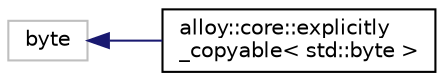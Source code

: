 digraph "Graphical Class Hierarchy"
{
  edge [fontname="Helvetica",fontsize="10",labelfontname="Helvetica",labelfontsize="10"];
  node [fontname="Helvetica",fontsize="10",shape=record];
  rankdir="LR";
  Node1 [label="byte",height=0.2,width=0.4,color="grey75", fillcolor="white", style="filled"];
  Node1 -> Node2 [dir="back",color="midnightblue",fontsize="10",style="solid",fontname="Helvetica"];
  Node2 [label="alloy::core::explicitly\l_copyable\< std::byte \>",height=0.2,width=0.4,color="black", fillcolor="white", style="filled",URL="$de/ddc/classalloy_1_1core_1_1explicitly__copyable.html"];
}
